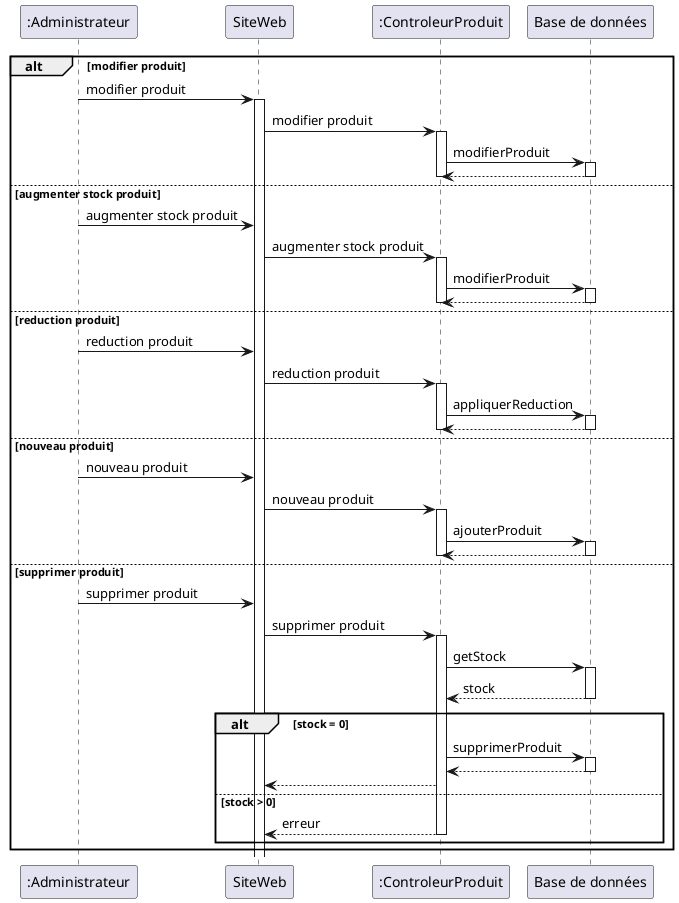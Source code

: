 @startuml Gerer Compte

alt modifier produit
":Administrateur" -> SiteWeb: modifier produit
activate SiteWeb
SiteWeb -> ":ControleurProduit": modifier produit
activate ":ControleurProduit"
":ControleurProduit" -> "Base de données": modifierProduit
activate "Base de données"
return
deactivate ":ControleurProduit"
else augmenter stock produit
":Administrateur" -> SiteWeb: augmenter stock produit
SiteWeb -> ":ControleurProduit": augmenter stock produit
activate ":ControleurProduit"
":ControleurProduit" -> "Base de données": modifierProduit
activate "Base de données"
return
deactivate ":ControleurProduit"
else reduction produit
":Administrateur" -> SiteWeb: reduction produit
SiteWeb -> ":ControleurProduit": reduction produit
activate ":ControleurProduit"
":ControleurProduit" -> "Base de données": appliquerReduction
activate "Base de données"
return
deactivate ":ControleurProduit"
else nouveau produit
":Administrateur" -> SiteWeb: nouveau produit
SiteWeb -> ":ControleurProduit": nouveau produit
activate ":ControleurProduit"
":ControleurProduit" -> "Base de données": ajouterProduit
activate "Base de données"
return
deactivate ":ControleurProduit"
else supprimer produit
":Administrateur" -> SiteWeb: supprimer produit

SiteWeb -> ":ControleurProduit": supprimer produit
activate ":ControleurProduit"
":ControleurProduit" -> "Base de données": getStock
activate "Base de données"
return stock

alt stock = 0
":ControleurProduit" -> "Base de données": supprimerProduit
activate "Base de données"
return
":ControleurProduit" --> SiteWeb
else stock > 0
return erreur
end
end

@enduml